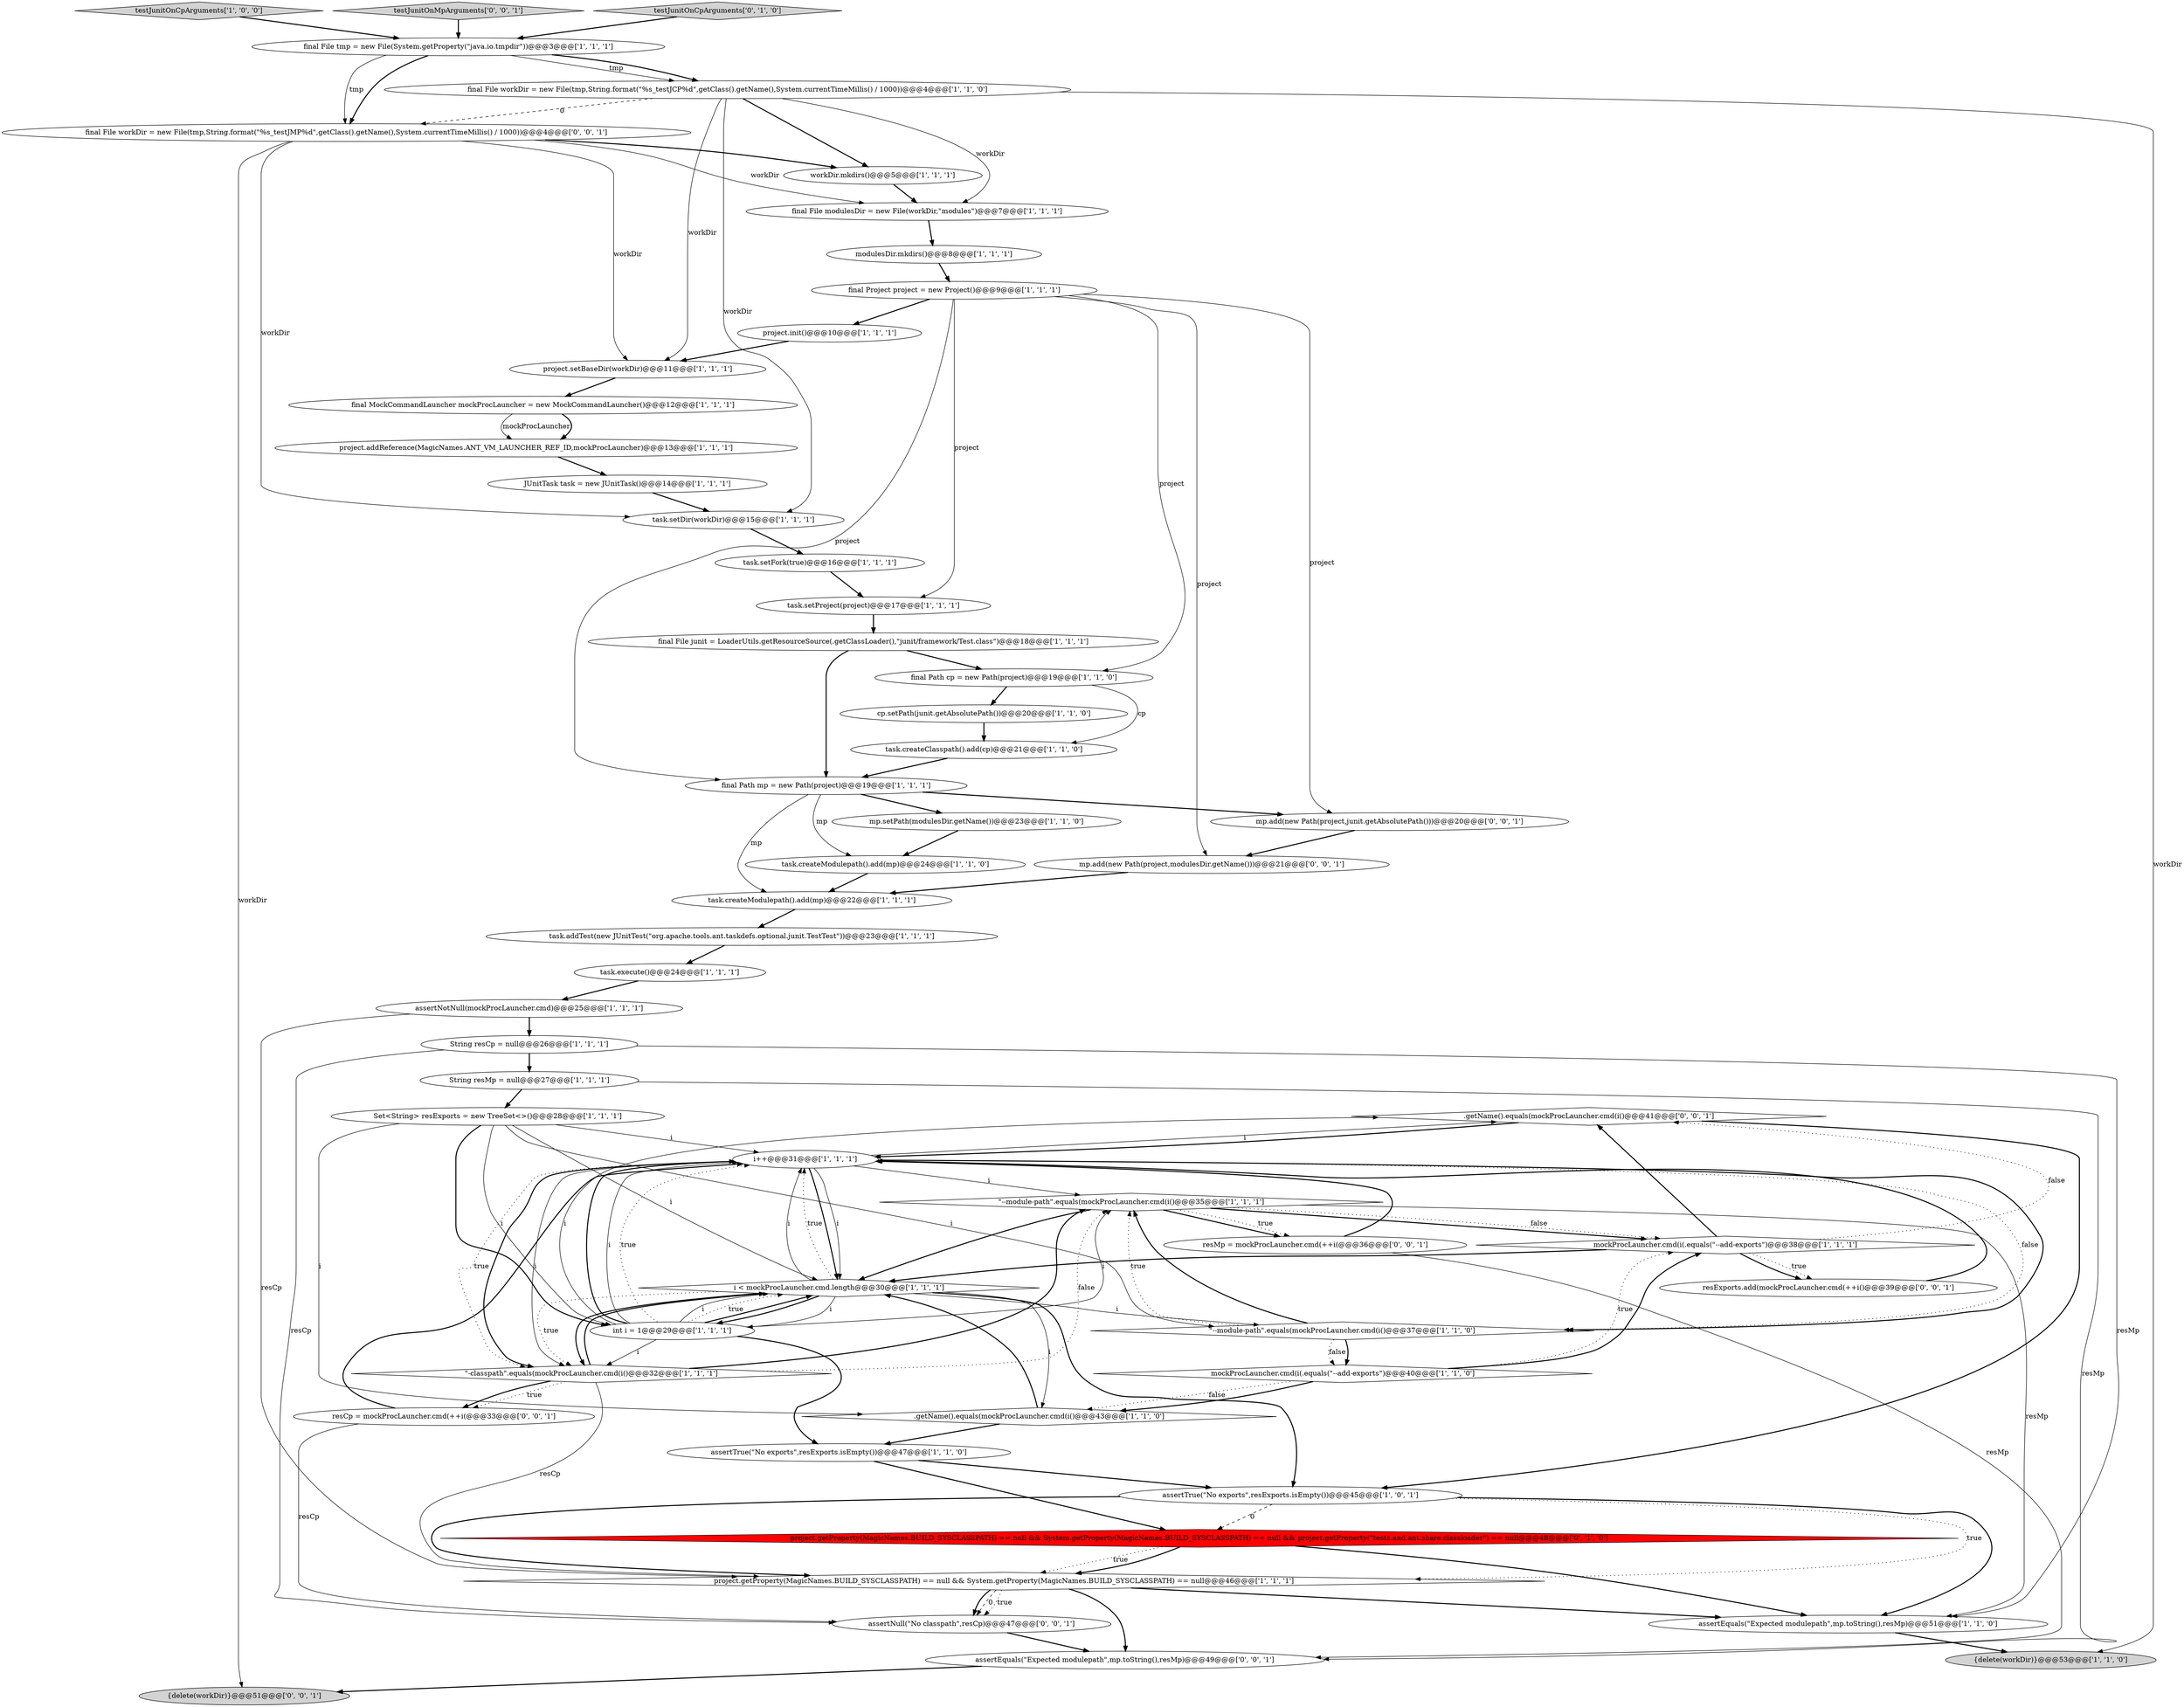 digraph {
48 [style = filled, label = ".getName().equals(mockProcLauncher.cmd(i()@@@41@@@['0', '0', '1']", fillcolor = white, shape = diamond image = "AAA0AAABBB3BBB"];
14 [style = filled, label = "mockProcLauncher.cmd(i(.equals(\"--add-exports\")@@@38@@@['1', '1', '1']", fillcolor = white, shape = diamond image = "AAA0AAABBB1BBB"];
0 [style = filled, label = "assertNotNull(mockProcLauncher.cmd)@@@25@@@['1', '1', '1']", fillcolor = white, shape = ellipse image = "AAA0AAABBB1BBB"];
39 [style = filled, label = "cp.setPath(junit.getAbsolutePath())@@@20@@@['1', '1', '0']", fillcolor = white, shape = ellipse image = "AAA0AAABBB1BBB"];
8 [style = filled, label = "final Project project = new Project()@@@9@@@['1', '1', '1']", fillcolor = white, shape = ellipse image = "AAA0AAABBB1BBB"];
2 [style = filled, label = "task.createClasspath().add(cp)@@@21@@@['1', '1', '0']", fillcolor = white, shape = ellipse image = "AAA0AAABBB1BBB"];
35 [style = filled, label = "int i = 1@@@29@@@['1', '1', '1']", fillcolor = white, shape = ellipse image = "AAA0AAABBB1BBB"];
54 [style = filled, label = "final File workDir = new File(tmp,String.format(\"%s_testJMP%d\",getClass().getName(),System.currentTimeMillis() / 1000))@@@4@@@['0', '0', '1']", fillcolor = white, shape = ellipse image = "AAA0AAABBB3BBB"];
45 [style = filled, label = "resCp = mockProcLauncher.cmd(++i(@@@33@@@['0', '0', '1']", fillcolor = white, shape = ellipse image = "AAA0AAABBB3BBB"];
1 [style = filled, label = "testJunitOnCpArguments['1', '0', '0']", fillcolor = lightgray, shape = diamond image = "AAA0AAABBB1BBB"];
16 [style = filled, label = "task.createModulepath().add(mp)@@@22@@@['1', '1', '1']", fillcolor = white, shape = ellipse image = "AAA0AAABBB1BBB"];
21 [style = filled, label = "project.init()@@@10@@@['1', '1', '1']", fillcolor = white, shape = ellipse image = "AAA0AAABBB1BBB"];
25 [style = filled, label = "task.setProject(project)@@@17@@@['1', '1', '1']", fillcolor = white, shape = ellipse image = "AAA0AAABBB1BBB"];
26 [style = filled, label = "final File junit = LoaderUtils.getResourceSource(.getClassLoader(),\"junit/framework/Test.class\")@@@18@@@['1', '1', '1']", fillcolor = white, shape = ellipse image = "AAA0AAABBB1BBB"];
50 [style = filled, label = "{delete(workDir)}@@@51@@@['0', '0', '1']", fillcolor = lightgray, shape = ellipse image = "AAA0AAABBB3BBB"];
3 [style = filled, label = "project.addReference(MagicNames.ANT_VM_LAUNCHER_REF_ID,mockProcLauncher)@@@13@@@['1', '1', '1']", fillcolor = white, shape = ellipse image = "AAA0AAABBB1BBB"];
18 [style = filled, label = "project.setBaseDir(workDir)@@@11@@@['1', '1', '1']", fillcolor = white, shape = ellipse image = "AAA0AAABBB1BBB"];
49 [style = filled, label = "assertEquals(\"Expected modulepath\",mp.toString(),resMp)@@@49@@@['0', '0', '1']", fillcolor = white, shape = ellipse image = "AAA0AAABBB3BBB"];
9 [style = filled, label = "\"--module-path\".equals(mockProcLauncher.cmd(i()@@@37@@@['1', '1', '0']", fillcolor = white, shape = diamond image = "AAA0AAABBB1BBB"];
36 [style = filled, label = "final Path cp = new Path(project)@@@19@@@['1', '1', '0']", fillcolor = white, shape = ellipse image = "AAA0AAABBB1BBB"];
38 [style = filled, label = "task.setFork(true)@@@16@@@['1', '1', '1']", fillcolor = white, shape = ellipse image = "AAA0AAABBB1BBB"];
34 [style = filled, label = "assertTrue(\"No exports\",resExports.isEmpty())@@@47@@@['1', '1', '0']", fillcolor = white, shape = ellipse image = "AAA0AAABBB1BBB"];
22 [style = filled, label = "final MockCommandLauncher mockProcLauncher = new MockCommandLauncher()@@@12@@@['1', '1', '1']", fillcolor = white, shape = ellipse image = "AAA0AAABBB1BBB"];
37 [style = filled, label = "{delete(workDir)}@@@53@@@['1', '1', '0']", fillcolor = lightgray, shape = ellipse image = "AAA0AAABBB1BBB"];
28 [style = filled, label = "mp.setPath(modulesDir.getName())@@@23@@@['1', '1', '0']", fillcolor = white, shape = ellipse image = "AAA0AAABBB1BBB"];
47 [style = filled, label = "resExports.add(mockProcLauncher.cmd(++i()@@@39@@@['0', '0', '1']", fillcolor = white, shape = ellipse image = "AAA0AAABBB3BBB"];
40 [style = filled, label = "task.execute()@@@24@@@['1', '1', '1']", fillcolor = white, shape = ellipse image = "AAA0AAABBB1BBB"];
52 [style = filled, label = "testJunitOnMpArguments['0', '0', '1']", fillcolor = lightgray, shape = diamond image = "AAA0AAABBB3BBB"];
53 [style = filled, label = "mp.add(new Path(project,modulesDir.getName()))@@@21@@@['0', '0', '1']", fillcolor = white, shape = ellipse image = "AAA0AAABBB3BBB"];
41 [style = filled, label = "String resCp = null@@@26@@@['1', '1', '1']", fillcolor = white, shape = ellipse image = "AAA0AAABBB1BBB"];
42 [style = filled, label = "task.addTest(new JUnitTest(\"org.apache.tools.ant.taskdefs.optional.junit.TestTest\"))@@@23@@@['1', '1', '1']", fillcolor = white, shape = ellipse image = "AAA0AAABBB1BBB"];
6 [style = filled, label = "String resMp = null@@@27@@@['1', '1', '1']", fillcolor = white, shape = ellipse image = "AAA0AAABBB1BBB"];
30 [style = filled, label = "\"-classpath\".equals(mockProcLauncher.cmd(i()@@@32@@@['1', '1', '1']", fillcolor = white, shape = diamond image = "AAA0AAABBB1BBB"];
29 [style = filled, label = "final Path mp = new Path(project)@@@19@@@['1', '1', '1']", fillcolor = white, shape = ellipse image = "AAA0AAABBB1BBB"];
23 [style = filled, label = "i++@@@31@@@['1', '1', '1']", fillcolor = white, shape = ellipse image = "AAA0AAABBB1BBB"];
46 [style = filled, label = "resMp = mockProcLauncher.cmd(++i(@@@36@@@['0', '0', '1']", fillcolor = white, shape = ellipse image = "AAA0AAABBB3BBB"];
11 [style = filled, label = "workDir.mkdirs()@@@5@@@['1', '1', '1']", fillcolor = white, shape = ellipse image = "AAA0AAABBB1BBB"];
5 [style = filled, label = "mockProcLauncher.cmd(i(.equals(\"--add-exports\")@@@40@@@['1', '1', '0']", fillcolor = white, shape = diamond image = "AAA0AAABBB1BBB"];
7 [style = filled, label = "final File tmp = new File(System.getProperty(\"java.io.tmpdir\"))@@@3@@@['1', '1', '1']", fillcolor = white, shape = ellipse image = "AAA0AAABBB1BBB"];
15 [style = filled, label = "project.getProperty(MagicNames.BUILD_SYSCLASSPATH) == null && System.getProperty(MagicNames.BUILD_SYSCLASSPATH) == null@@@46@@@['1', '1', '1']", fillcolor = white, shape = diamond image = "AAA0AAABBB1BBB"];
44 [style = filled, label = "testJunitOnCpArguments['0', '1', '0']", fillcolor = lightgray, shape = diamond image = "AAA0AAABBB2BBB"];
27 [style = filled, label = "Set<String> resExports = new TreeSet<>()@@@28@@@['1', '1', '1']", fillcolor = white, shape = ellipse image = "AAA0AAABBB1BBB"];
17 [style = filled, label = "final File modulesDir = new File(workDir,\"modules\")@@@7@@@['1', '1', '1']", fillcolor = white, shape = ellipse image = "AAA0AAABBB1BBB"];
55 [style = filled, label = "mp.add(new Path(project,junit.getAbsolutePath()))@@@20@@@['0', '0', '1']", fillcolor = white, shape = ellipse image = "AAA0AAABBB3BBB"];
24 [style = filled, label = "assertEquals(\"Expected modulepath\",mp.toString(),resMp)@@@51@@@['1', '1', '0']", fillcolor = white, shape = ellipse image = "AAA0AAABBB1BBB"];
19 [style = filled, label = "final File workDir = new File(tmp,String.format(\"%s_testJCP%d\",getClass().getName(),System.currentTimeMillis() / 1000))@@@4@@@['1', '1', '0']", fillcolor = white, shape = ellipse image = "AAA0AAABBB1BBB"];
32 [style = filled, label = "assertTrue(\"No exports\",resExports.isEmpty())@@@45@@@['1', '0', '1']", fillcolor = white, shape = ellipse image = "AAA0AAABBB1BBB"];
51 [style = filled, label = "assertNull(\"No classpath\",resCp)@@@47@@@['0', '0', '1']", fillcolor = white, shape = ellipse image = "AAA0AAABBB3BBB"];
43 [style = filled, label = "project.getProperty(MagicNames.BUILD_SYSCLASSPATH) == null && System.getProperty(MagicNames.BUILD_SYSCLASSPATH) == null && project.getProperty(\"tests.and.ant.share.classloader\") == null@@@48@@@['0', '1', '0']", fillcolor = red, shape = diamond image = "AAA1AAABBB2BBB"];
20 [style = filled, label = "JUnitTask task = new JUnitTask()@@@14@@@['1', '1', '1']", fillcolor = white, shape = ellipse image = "AAA0AAABBB1BBB"];
33 [style = filled, label = "modulesDir.mkdirs()@@@8@@@['1', '1', '1']", fillcolor = white, shape = ellipse image = "AAA0AAABBB1BBB"];
13 [style = filled, label = "i < mockProcLauncher.cmd.length@@@30@@@['1', '1', '1']", fillcolor = white, shape = diamond image = "AAA0AAABBB1BBB"];
10 [style = filled, label = "task.setDir(workDir)@@@15@@@['1', '1', '1']", fillcolor = white, shape = ellipse image = "AAA0AAABBB1BBB"];
31 [style = filled, label = "\"--module-path\".equals(mockProcLauncher.cmd(i()@@@35@@@['1', '1', '1']", fillcolor = white, shape = diamond image = "AAA0AAABBB1BBB"];
4 [style = filled, label = "task.createModulepath().add(mp)@@@24@@@['1', '1', '0']", fillcolor = white, shape = ellipse image = "AAA0AAABBB1BBB"];
12 [style = filled, label = ".getName().equals(mockProcLauncher.cmd(i()@@@43@@@['1', '1', '0']", fillcolor = white, shape = diamond image = "AAA0AAABBB1BBB"];
30->13 [style = bold, label=""];
15->51 [style = dashed, label="0"];
8->53 [style = solid, label="project"];
13->23 [style = solid, label="i"];
44->7 [style = bold, label=""];
19->11 [style = bold, label=""];
31->24 [style = solid, label="resMp"];
21->18 [style = bold, label=""];
36->2 [style = solid, label="cp"];
35->23 [style = bold, label=""];
14->47 [style = dotted, label="true"];
18->22 [style = bold, label=""];
27->9 [style = solid, label="i"];
23->13 [style = bold, label=""];
43->24 [style = bold, label=""];
8->36 [style = solid, label="project"];
32->43 [style = dashed, label="0"];
9->5 [style = bold, label=""];
16->42 [style = bold, label=""];
34->32 [style = bold, label=""];
31->46 [style = bold, label=""];
23->48 [style = solid, label="i"];
14->48 [style = bold, label=""];
4->16 [style = bold, label=""];
23->13 [style = solid, label="i"];
32->15 [style = dotted, label="true"];
31->14 [style = bold, label=""];
35->30 [style = solid, label="i"];
13->32 [style = bold, label=""];
23->30 [style = bold, label=""];
19->54 [style = dashed, label="0"];
35->31 [style = solid, label="i"];
40->0 [style = bold, label=""];
9->31 [style = dotted, label="true"];
23->9 [style = dotted, label="false"];
19->37 [style = solid, label="workDir"];
41->6 [style = bold, label=""];
6->49 [style = solid, label="resMp"];
23->30 [style = solid, label="i"];
42->40 [style = bold, label=""];
13->12 [style = solid, label="i"];
13->23 [style = dotted, label="true"];
35->23 [style = solid, label="i"];
27->23 [style = solid, label="i"];
46->49 [style = solid, label="resMp"];
8->55 [style = solid, label="project"];
25->26 [style = bold, label=""];
22->3 [style = solid, label="mockProcLauncher"];
15->51 [style = dotted, label="true"];
48->32 [style = bold, label=""];
38->25 [style = bold, label=""];
31->46 [style = dotted, label="true"];
11->17 [style = bold, label=""];
23->31 [style = solid, label="i"];
41->51 [style = solid, label="resCp"];
52->7 [style = bold, label=""];
35->34 [style = bold, label=""];
33->8 [style = bold, label=""];
30->45 [style = dotted, label="true"];
54->11 [style = bold, label=""];
5->12 [style = dotted, label="false"];
45->23 [style = bold, label=""];
41->24 [style = solid, label="resMp"];
9->31 [style = bold, label=""];
31->13 [style = bold, label=""];
7->19 [style = solid, label="tmp"];
7->54 [style = solid, label="tmp"];
54->50 [style = solid, label="workDir"];
30->15 [style = solid, label="resCp"];
7->54 [style = bold, label=""];
1->7 [style = bold, label=""];
36->39 [style = bold, label=""];
19->17 [style = solid, label="workDir"];
29->16 [style = solid, label="mp"];
35->13 [style = solid, label="i"];
27->35 [style = bold, label=""];
49->50 [style = bold, label=""];
13->35 [style = solid, label="i"];
0->41 [style = bold, label=""];
12->13 [style = bold, label=""];
27->35 [style = solid, label="i"];
6->27 [style = bold, label=""];
8->25 [style = solid, label="project"];
29->55 [style = bold, label=""];
48->23 [style = bold, label=""];
13->30 [style = dotted, label="true"];
30->31 [style = bold, label=""];
35->13 [style = dotted, label="true"];
19->18 [style = solid, label="workDir"];
54->18 [style = solid, label="workDir"];
39->2 [style = bold, label=""];
14->48 [style = dotted, label="false"];
14->47 [style = bold, label=""];
14->13 [style = bold, label=""];
34->43 [style = bold, label=""];
47->23 [style = bold, label=""];
35->23 [style = dotted, label="true"];
7->19 [style = bold, label=""];
46->23 [style = bold, label=""];
10->38 [style = bold, label=""];
15->49 [style = bold, label=""];
13->9 [style = solid, label="i"];
5->14 [style = dotted, label="true"];
35->48 [style = solid, label="i"];
31->14 [style = dotted, label="false"];
8->29 [style = solid, label="project"];
30->31 [style = dotted, label="false"];
43->15 [style = dotted, label="true"];
26->29 [style = bold, label=""];
29->4 [style = solid, label="mp"];
26->36 [style = bold, label=""];
23->30 [style = dotted, label="true"];
12->34 [style = bold, label=""];
17->33 [style = bold, label=""];
13->30 [style = bold, label=""];
51->49 [style = bold, label=""];
5->14 [style = bold, label=""];
19->10 [style = solid, label="workDir"];
20->10 [style = bold, label=""];
29->28 [style = bold, label=""];
22->3 [style = bold, label=""];
3->20 [style = bold, label=""];
54->17 [style = solid, label="workDir"];
5->12 [style = bold, label=""];
43->15 [style = bold, label=""];
45->51 [style = solid, label="resCp"];
15->24 [style = bold, label=""];
55->53 [style = bold, label=""];
54->10 [style = solid, label="workDir"];
24->37 [style = bold, label=""];
32->15 [style = bold, label=""];
9->5 [style = dotted, label="false"];
53->16 [style = bold, label=""];
8->21 [style = bold, label=""];
0->15 [style = solid, label="resCp"];
27->13 [style = solid, label="i"];
2->29 [style = bold, label=""];
35->13 [style = bold, label=""];
13->35 [style = bold, label=""];
23->9 [style = bold, label=""];
32->24 [style = bold, label=""];
30->45 [style = bold, label=""];
28->4 [style = bold, label=""];
27->12 [style = solid, label="i"];
15->51 [style = bold, label=""];
}
